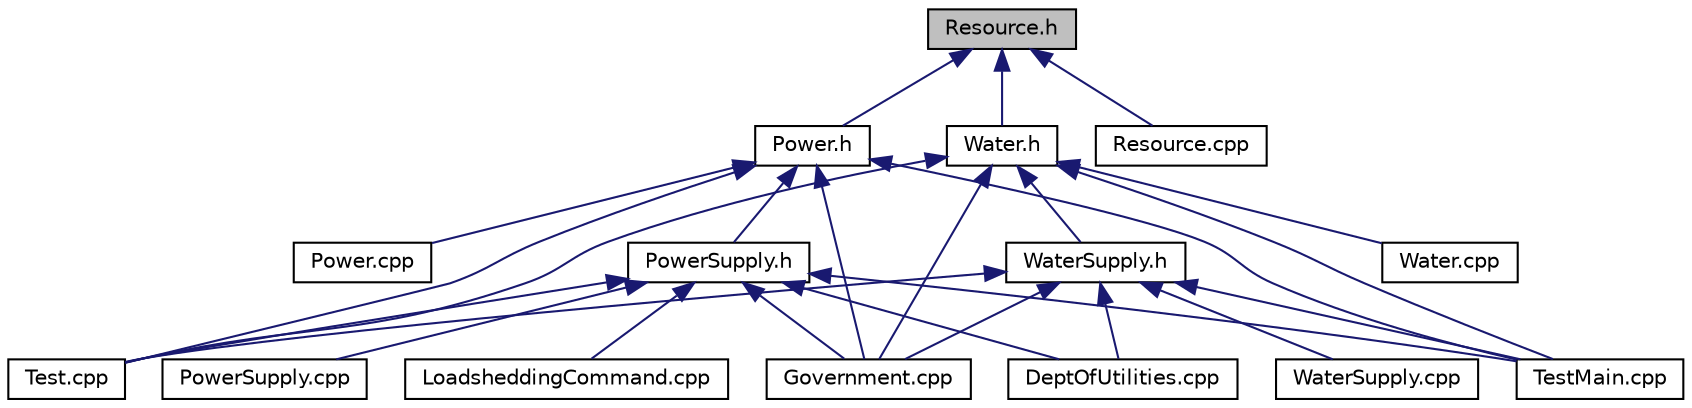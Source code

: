 digraph "Resource.h"
{
 // LATEX_PDF_SIZE
  edge [fontname="Helvetica",fontsize="10",labelfontname="Helvetica",labelfontsize="10"];
  node [fontname="Helvetica",fontsize="10",shape=record];
  Node1 [label="Resource.h",height=0.2,width=0.4,color="black", fillcolor="grey75", style="filled", fontcolor="black",tooltip="Declaration of the Resource class."];
  Node1 -> Node2 [dir="back",color="midnightblue",fontsize="10",style="solid",fontname="Helvetica"];
  Node2 [label="Power.h",height=0.2,width=0.4,color="black", fillcolor="white", style="filled",URL="$Power_8h.html",tooltip="Declaration of the Power class."];
  Node2 -> Node3 [dir="back",color="midnightblue",fontsize="10",style="solid",fontname="Helvetica"];
  Node3 [label="Government.cpp",height=0.2,width=0.4,color="black", fillcolor="white", style="filled",URL="$Government_8cpp.html",tooltip=" "];
  Node2 -> Node4 [dir="back",color="midnightblue",fontsize="10",style="solid",fontname="Helvetica"];
  Node4 [label="Power.cpp",height=0.2,width=0.4,color="black", fillcolor="white", style="filled",URL="$Power_8cpp.html",tooltip="Implementation of the Power class."];
  Node2 -> Node5 [dir="back",color="midnightblue",fontsize="10",style="solid",fontname="Helvetica"];
  Node5 [label="PowerSupply.h",height=0.2,width=0.4,color="black", fillcolor="white", style="filled",URL="$PowerSupply_8h.html",tooltip="Header file for the PowerSupply class, responsible for managing electricity generation and distributi..."];
  Node5 -> Node6 [dir="back",color="midnightblue",fontsize="10",style="solid",fontname="Helvetica"];
  Node6 [label="DeptOfUtilities.cpp",height=0.2,width=0.4,color="black", fillcolor="white", style="filled",URL="$DeptOfUtilities_8cpp.html",tooltip=" "];
  Node5 -> Node3 [dir="back",color="midnightblue",fontsize="10",style="solid",fontname="Helvetica"];
  Node5 -> Node7 [dir="back",color="midnightblue",fontsize="10",style="solid",fontname="Helvetica"];
  Node7 [label="LoadsheddingCommand.cpp",height=0.2,width=0.4,color="black", fillcolor="white", style="filled",URL="$LoadsheddingCommand_8cpp.html",tooltip=" "];
  Node5 -> Node8 [dir="back",color="midnightblue",fontsize="10",style="solid",fontname="Helvetica"];
  Node8 [label="PowerSupply.cpp",height=0.2,width=0.4,color="black", fillcolor="white", style="filled",URL="$PowerSupply_8cpp.html",tooltip=" "];
  Node5 -> Node9 [dir="back",color="midnightblue",fontsize="10",style="solid",fontname="Helvetica"];
  Node9 [label="Test.cpp",height=0.2,width=0.4,color="black", fillcolor="white", style="filled",URL="$Test_8cpp.html",tooltip=" "];
  Node5 -> Node10 [dir="back",color="midnightblue",fontsize="10",style="solid",fontname="Helvetica"];
  Node10 [label="TestMain.cpp",height=0.2,width=0.4,color="black", fillcolor="white", style="filled",URL="$TestMain_8cpp.html",tooltip=" "];
  Node2 -> Node9 [dir="back",color="midnightblue",fontsize="10",style="solid",fontname="Helvetica"];
  Node2 -> Node10 [dir="back",color="midnightblue",fontsize="10",style="solid",fontname="Helvetica"];
  Node1 -> Node11 [dir="back",color="midnightblue",fontsize="10",style="solid",fontname="Helvetica"];
  Node11 [label="Resource.cpp",height=0.2,width=0.4,color="black", fillcolor="white", style="filled",URL="$Resource_8cpp.html",tooltip=" "];
  Node1 -> Node12 [dir="back",color="midnightblue",fontsize="10",style="solid",fontname="Helvetica"];
  Node12 [label="Water.h",height=0.2,width=0.4,color="black", fillcolor="white", style="filled",URL="$Water_8h.html",tooltip="Declaration of the Water class."];
  Node12 -> Node3 [dir="back",color="midnightblue",fontsize="10",style="solid",fontname="Helvetica"];
  Node12 -> Node9 [dir="back",color="midnightblue",fontsize="10",style="solid",fontname="Helvetica"];
  Node12 -> Node10 [dir="back",color="midnightblue",fontsize="10",style="solid",fontname="Helvetica"];
  Node12 -> Node13 [dir="back",color="midnightblue",fontsize="10",style="solid",fontname="Helvetica"];
  Node13 [label="Water.cpp",height=0.2,width=0.4,color="black", fillcolor="white", style="filled",URL="$Water_8cpp.html",tooltip=" "];
  Node12 -> Node14 [dir="back",color="midnightblue",fontsize="10",style="solid",fontname="Helvetica"];
  Node14 [label="WaterSupply.h",height=0.2,width=0.4,color="black", fillcolor="white", style="filled",URL="$WaterSupply_8h.html",tooltip="Header file for the WaterSupply class, responsible for managing water distribution and supply in the ..."];
  Node14 -> Node6 [dir="back",color="midnightblue",fontsize="10",style="solid",fontname="Helvetica"];
  Node14 -> Node3 [dir="back",color="midnightblue",fontsize="10",style="solid",fontname="Helvetica"];
  Node14 -> Node9 [dir="back",color="midnightblue",fontsize="10",style="solid",fontname="Helvetica"];
  Node14 -> Node10 [dir="back",color="midnightblue",fontsize="10",style="solid",fontname="Helvetica"];
  Node14 -> Node15 [dir="back",color="midnightblue",fontsize="10",style="solid",fontname="Helvetica"];
  Node15 [label="WaterSupply.cpp",height=0.2,width=0.4,color="black", fillcolor="white", style="filled",URL="$WaterSupply_8cpp.html",tooltip=" "];
}
